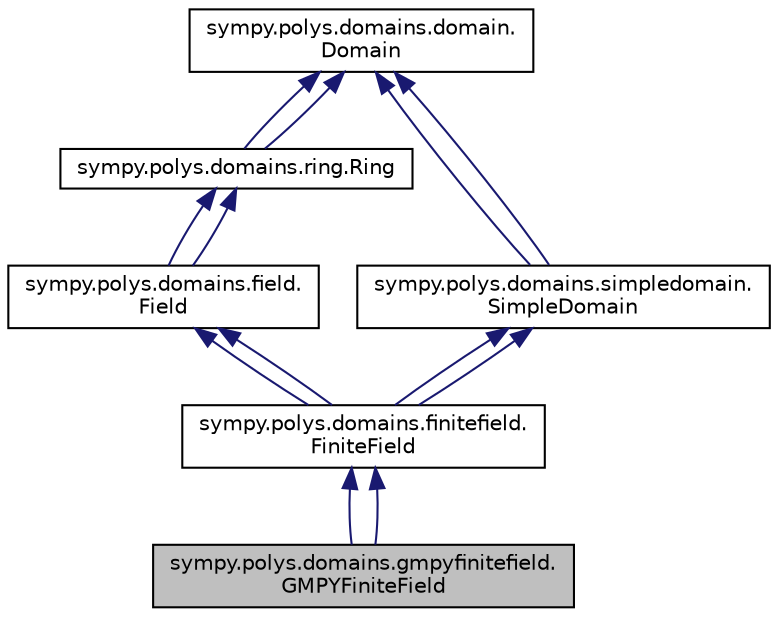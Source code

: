 digraph "sympy.polys.domains.gmpyfinitefield.GMPYFiniteField"
{
 // LATEX_PDF_SIZE
  edge [fontname="Helvetica",fontsize="10",labelfontname="Helvetica",labelfontsize="10"];
  node [fontname="Helvetica",fontsize="10",shape=record];
  Node1 [label="sympy.polys.domains.gmpyfinitefield.\lGMPYFiniteField",height=0.2,width=0.4,color="black", fillcolor="grey75", style="filled", fontcolor="black",tooltip=" "];
  Node2 -> Node1 [dir="back",color="midnightblue",fontsize="10",style="solid",fontname="Helvetica"];
  Node2 [label="sympy.polys.domains.finitefield.\lFiniteField",height=0.2,width=0.4,color="black", fillcolor="white", style="filled",URL="$classsympy_1_1polys_1_1domains_1_1finitefield_1_1FiniteField.html",tooltip=" "];
  Node3 -> Node2 [dir="back",color="midnightblue",fontsize="10",style="solid",fontname="Helvetica"];
  Node3 [label="sympy.polys.domains.field.\lField",height=0.2,width=0.4,color="black", fillcolor="white", style="filled",URL="$classsympy_1_1polys_1_1domains_1_1field_1_1Field.html",tooltip=" "];
  Node4 -> Node3 [dir="back",color="midnightblue",fontsize="10",style="solid",fontname="Helvetica"];
  Node4 [label="sympy.polys.domains.ring.Ring",height=0.2,width=0.4,color="black", fillcolor="white", style="filled",URL="$classsympy_1_1polys_1_1domains_1_1ring_1_1Ring.html",tooltip=" "];
  Node5 -> Node4 [dir="back",color="midnightblue",fontsize="10",style="solid",fontname="Helvetica"];
  Node5 [label="sympy.polys.domains.domain.\lDomain",height=0.2,width=0.4,color="black", fillcolor="white", style="filled",URL="$classsympy_1_1polys_1_1domains_1_1domain_1_1Domain.html",tooltip=" "];
  Node5 -> Node4 [dir="back",color="midnightblue",fontsize="10",style="solid",fontname="Helvetica"];
  Node4 -> Node3 [dir="back",color="midnightblue",fontsize="10",style="solid",fontname="Helvetica"];
  Node6 -> Node2 [dir="back",color="midnightblue",fontsize="10",style="solid",fontname="Helvetica"];
  Node6 [label="sympy.polys.domains.simpledomain.\lSimpleDomain",height=0.2,width=0.4,color="black", fillcolor="white", style="filled",URL="$classsympy_1_1polys_1_1domains_1_1simpledomain_1_1SimpleDomain.html",tooltip=" "];
  Node5 -> Node6 [dir="back",color="midnightblue",fontsize="10",style="solid",fontname="Helvetica"];
  Node5 -> Node6 [dir="back",color="midnightblue",fontsize="10",style="solid",fontname="Helvetica"];
  Node3 -> Node2 [dir="back",color="midnightblue",fontsize="10",style="solid",fontname="Helvetica"];
  Node6 -> Node2 [dir="back",color="midnightblue",fontsize="10",style="solid",fontname="Helvetica"];
  Node2 -> Node1 [dir="back",color="midnightblue",fontsize="10",style="solid",fontname="Helvetica"];
}
